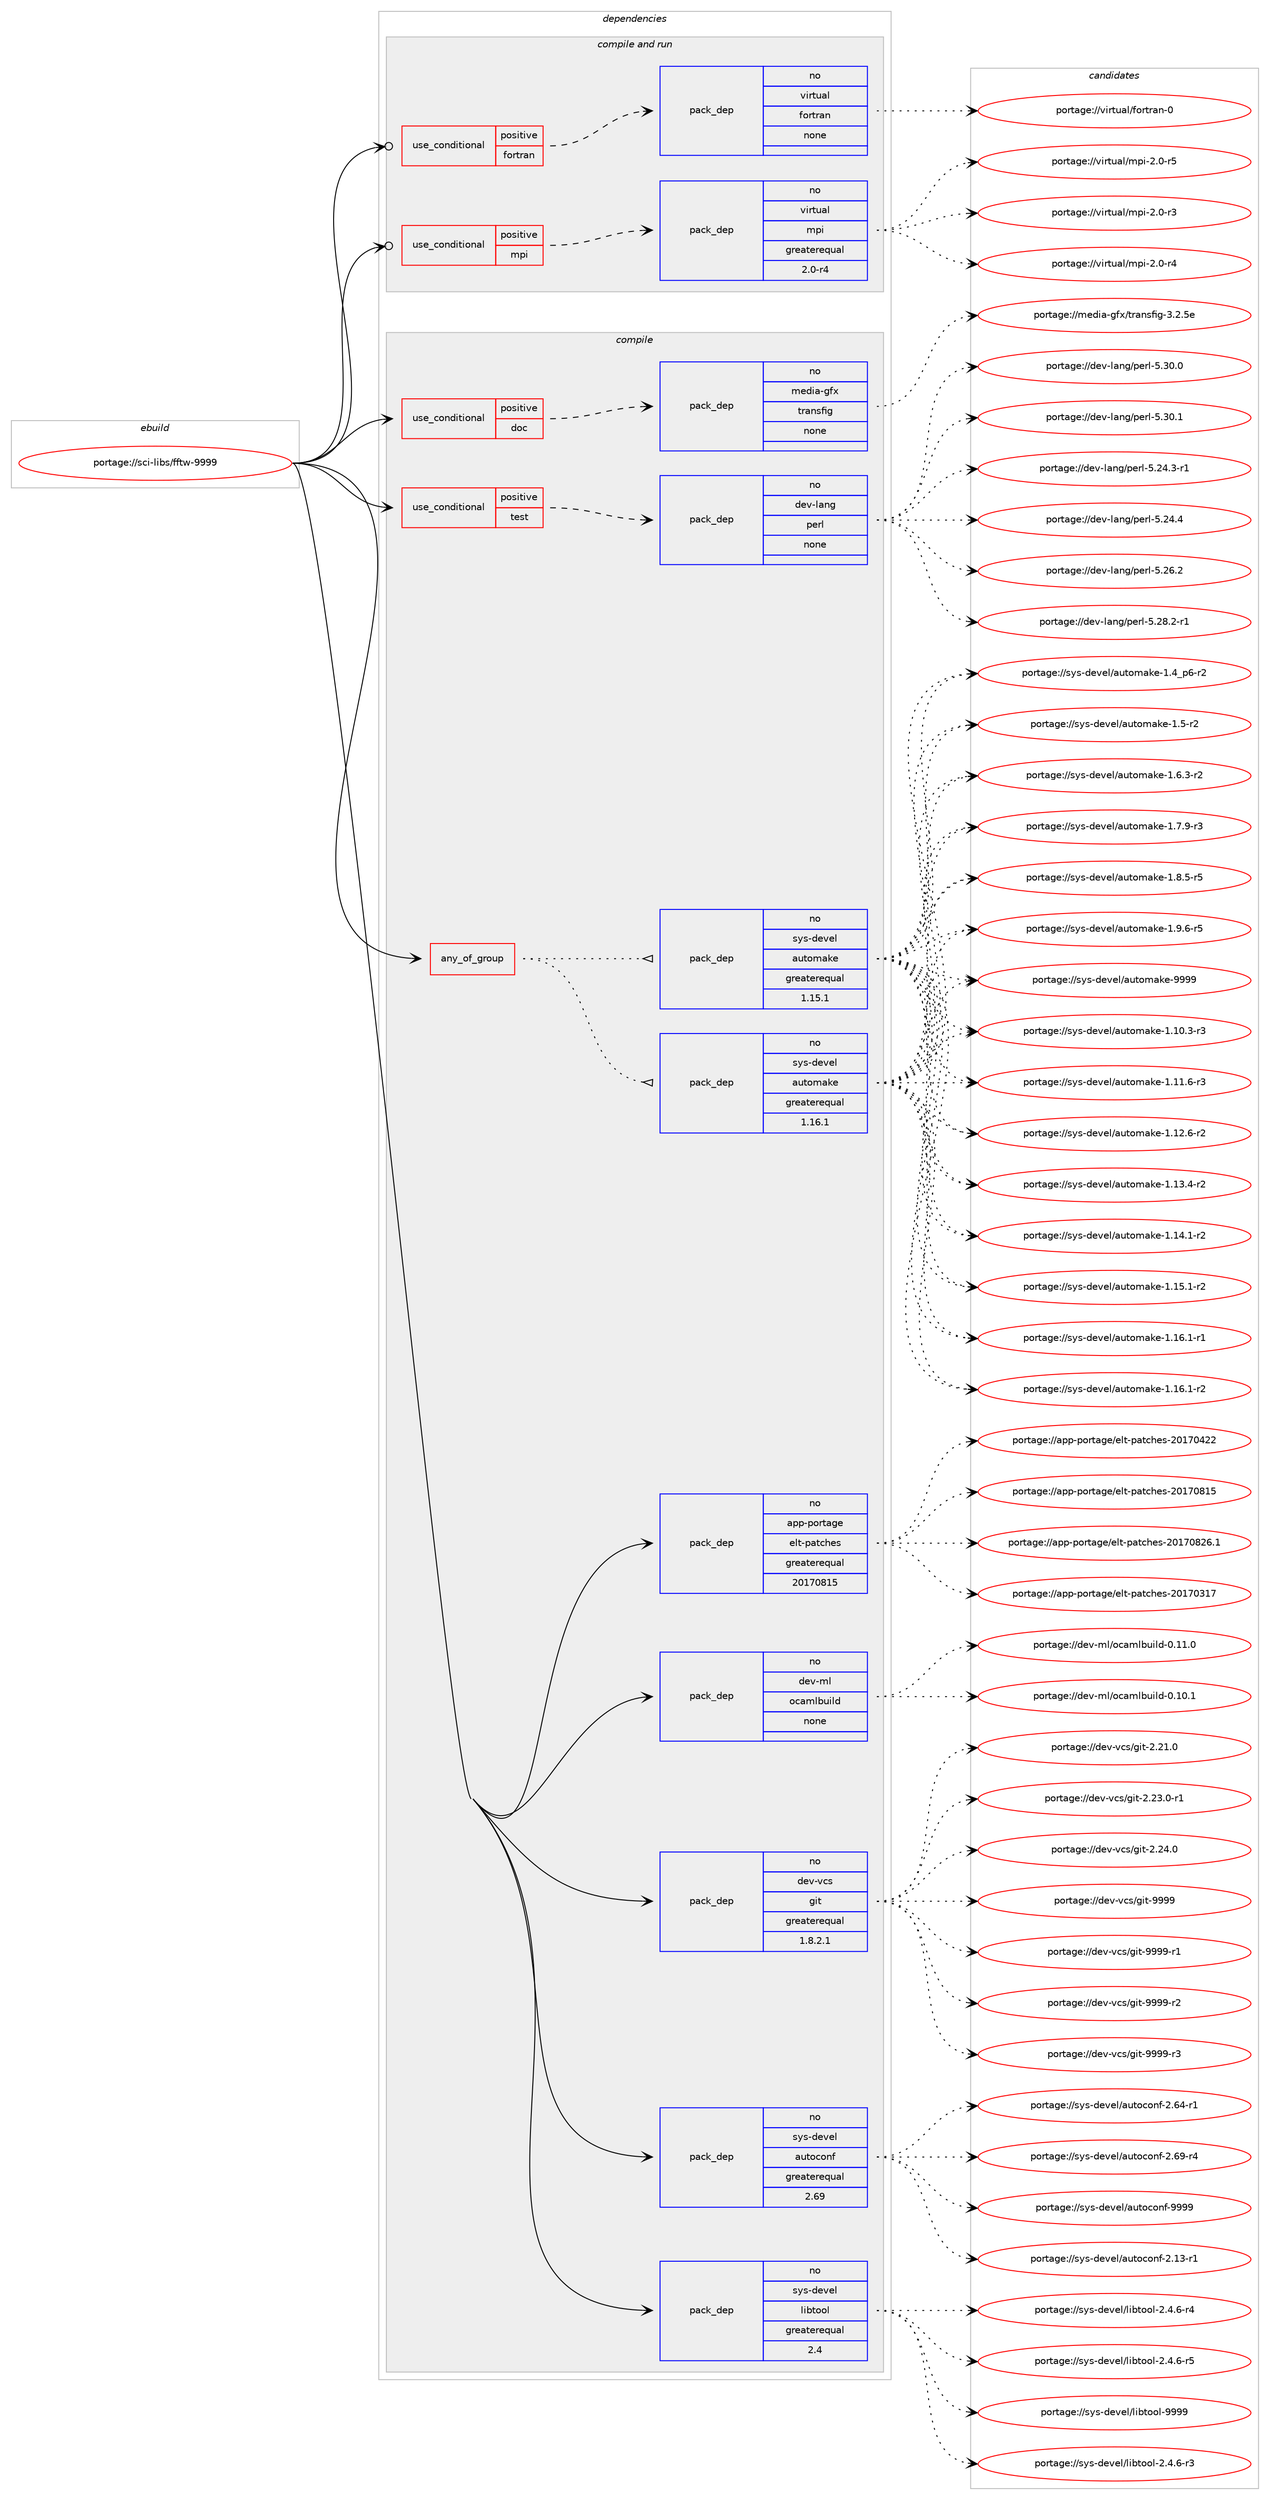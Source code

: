 digraph prolog {

# *************
# Graph options
# *************

newrank=true;
concentrate=true;
compound=true;
graph [rankdir=LR,fontname=Helvetica,fontsize=10,ranksep=1.5];#, ranksep=2.5, nodesep=0.2];
edge  [arrowhead=vee];
node  [fontname=Helvetica,fontsize=10];

# **********
# The ebuild
# **********

subgraph cluster_leftcol {
color=gray;
rank=same;
label=<<i>ebuild</i>>;
id [label="portage://sci-libs/fftw-9999", color=red, width=4, href="../sci-libs/fftw-9999.svg"];
}

# ****************
# The dependencies
# ****************

subgraph cluster_midcol {
color=gray;
label=<<i>dependencies</i>>;
subgraph cluster_compile {
fillcolor="#eeeeee";
style=filled;
label=<<i>compile</i>>;
subgraph any6402 {
dependency389827 [label=<<TABLE BORDER="0" CELLBORDER="1" CELLSPACING="0" CELLPADDING="4"><TR><TD CELLPADDING="10">any_of_group</TD></TR></TABLE>>, shape=none, color=red];subgraph pack286753 {
dependency389828 [label=<<TABLE BORDER="0" CELLBORDER="1" CELLSPACING="0" CELLPADDING="4" WIDTH="220"><TR><TD ROWSPAN="6" CELLPADDING="30">pack_dep</TD></TR><TR><TD WIDTH="110">no</TD></TR><TR><TD>sys-devel</TD></TR><TR><TD>automake</TD></TR><TR><TD>greaterequal</TD></TR><TR><TD>1.16.1</TD></TR></TABLE>>, shape=none, color=blue];
}
dependency389827:e -> dependency389828:w [weight=20,style="dotted",arrowhead="oinv"];
subgraph pack286754 {
dependency389829 [label=<<TABLE BORDER="0" CELLBORDER="1" CELLSPACING="0" CELLPADDING="4" WIDTH="220"><TR><TD ROWSPAN="6" CELLPADDING="30">pack_dep</TD></TR><TR><TD WIDTH="110">no</TD></TR><TR><TD>sys-devel</TD></TR><TR><TD>automake</TD></TR><TR><TD>greaterequal</TD></TR><TR><TD>1.15.1</TD></TR></TABLE>>, shape=none, color=blue];
}
dependency389827:e -> dependency389829:w [weight=20,style="dotted",arrowhead="oinv"];
}
id:e -> dependency389827:w [weight=20,style="solid",arrowhead="vee"];
subgraph cond96468 {
dependency389830 [label=<<TABLE BORDER="0" CELLBORDER="1" CELLSPACING="0" CELLPADDING="4"><TR><TD ROWSPAN="3" CELLPADDING="10">use_conditional</TD></TR><TR><TD>positive</TD></TR><TR><TD>doc</TD></TR></TABLE>>, shape=none, color=red];
subgraph pack286755 {
dependency389831 [label=<<TABLE BORDER="0" CELLBORDER="1" CELLSPACING="0" CELLPADDING="4" WIDTH="220"><TR><TD ROWSPAN="6" CELLPADDING="30">pack_dep</TD></TR><TR><TD WIDTH="110">no</TD></TR><TR><TD>media-gfx</TD></TR><TR><TD>transfig</TD></TR><TR><TD>none</TD></TR><TR><TD></TD></TR></TABLE>>, shape=none, color=blue];
}
dependency389830:e -> dependency389831:w [weight=20,style="dashed",arrowhead="vee"];
}
id:e -> dependency389830:w [weight=20,style="solid",arrowhead="vee"];
subgraph cond96469 {
dependency389832 [label=<<TABLE BORDER="0" CELLBORDER="1" CELLSPACING="0" CELLPADDING="4"><TR><TD ROWSPAN="3" CELLPADDING="10">use_conditional</TD></TR><TR><TD>positive</TD></TR><TR><TD>test</TD></TR></TABLE>>, shape=none, color=red];
subgraph pack286756 {
dependency389833 [label=<<TABLE BORDER="0" CELLBORDER="1" CELLSPACING="0" CELLPADDING="4" WIDTH="220"><TR><TD ROWSPAN="6" CELLPADDING="30">pack_dep</TD></TR><TR><TD WIDTH="110">no</TD></TR><TR><TD>dev-lang</TD></TR><TR><TD>perl</TD></TR><TR><TD>none</TD></TR><TR><TD></TD></TR></TABLE>>, shape=none, color=blue];
}
dependency389832:e -> dependency389833:w [weight=20,style="dashed",arrowhead="vee"];
}
id:e -> dependency389832:w [weight=20,style="solid",arrowhead="vee"];
subgraph pack286757 {
dependency389834 [label=<<TABLE BORDER="0" CELLBORDER="1" CELLSPACING="0" CELLPADDING="4" WIDTH="220"><TR><TD ROWSPAN="6" CELLPADDING="30">pack_dep</TD></TR><TR><TD WIDTH="110">no</TD></TR><TR><TD>app-portage</TD></TR><TR><TD>elt-patches</TD></TR><TR><TD>greaterequal</TD></TR><TR><TD>20170815</TD></TR></TABLE>>, shape=none, color=blue];
}
id:e -> dependency389834:w [weight=20,style="solid",arrowhead="vee"];
subgraph pack286758 {
dependency389835 [label=<<TABLE BORDER="0" CELLBORDER="1" CELLSPACING="0" CELLPADDING="4" WIDTH="220"><TR><TD ROWSPAN="6" CELLPADDING="30">pack_dep</TD></TR><TR><TD WIDTH="110">no</TD></TR><TR><TD>dev-ml</TD></TR><TR><TD>ocamlbuild</TD></TR><TR><TD>none</TD></TR><TR><TD></TD></TR></TABLE>>, shape=none, color=blue];
}
id:e -> dependency389835:w [weight=20,style="solid",arrowhead="vee"];
subgraph pack286759 {
dependency389836 [label=<<TABLE BORDER="0" CELLBORDER="1" CELLSPACING="0" CELLPADDING="4" WIDTH="220"><TR><TD ROWSPAN="6" CELLPADDING="30">pack_dep</TD></TR><TR><TD WIDTH="110">no</TD></TR><TR><TD>dev-vcs</TD></TR><TR><TD>git</TD></TR><TR><TD>greaterequal</TD></TR><TR><TD>1.8.2.1</TD></TR></TABLE>>, shape=none, color=blue];
}
id:e -> dependency389836:w [weight=20,style="solid",arrowhead="vee"];
subgraph pack286760 {
dependency389837 [label=<<TABLE BORDER="0" CELLBORDER="1" CELLSPACING="0" CELLPADDING="4" WIDTH="220"><TR><TD ROWSPAN="6" CELLPADDING="30">pack_dep</TD></TR><TR><TD WIDTH="110">no</TD></TR><TR><TD>sys-devel</TD></TR><TR><TD>autoconf</TD></TR><TR><TD>greaterequal</TD></TR><TR><TD>2.69</TD></TR></TABLE>>, shape=none, color=blue];
}
id:e -> dependency389837:w [weight=20,style="solid",arrowhead="vee"];
subgraph pack286761 {
dependency389838 [label=<<TABLE BORDER="0" CELLBORDER="1" CELLSPACING="0" CELLPADDING="4" WIDTH="220"><TR><TD ROWSPAN="6" CELLPADDING="30">pack_dep</TD></TR><TR><TD WIDTH="110">no</TD></TR><TR><TD>sys-devel</TD></TR><TR><TD>libtool</TD></TR><TR><TD>greaterequal</TD></TR><TR><TD>2.4</TD></TR></TABLE>>, shape=none, color=blue];
}
id:e -> dependency389838:w [weight=20,style="solid",arrowhead="vee"];
}
subgraph cluster_compileandrun {
fillcolor="#eeeeee";
style=filled;
label=<<i>compile and run</i>>;
subgraph cond96470 {
dependency389839 [label=<<TABLE BORDER="0" CELLBORDER="1" CELLSPACING="0" CELLPADDING="4"><TR><TD ROWSPAN="3" CELLPADDING="10">use_conditional</TD></TR><TR><TD>positive</TD></TR><TR><TD>fortran</TD></TR></TABLE>>, shape=none, color=red];
subgraph pack286762 {
dependency389840 [label=<<TABLE BORDER="0" CELLBORDER="1" CELLSPACING="0" CELLPADDING="4" WIDTH="220"><TR><TD ROWSPAN="6" CELLPADDING="30">pack_dep</TD></TR><TR><TD WIDTH="110">no</TD></TR><TR><TD>virtual</TD></TR><TR><TD>fortran</TD></TR><TR><TD>none</TD></TR><TR><TD></TD></TR></TABLE>>, shape=none, color=blue];
}
dependency389839:e -> dependency389840:w [weight=20,style="dashed",arrowhead="vee"];
}
id:e -> dependency389839:w [weight=20,style="solid",arrowhead="odotvee"];
subgraph cond96471 {
dependency389841 [label=<<TABLE BORDER="0" CELLBORDER="1" CELLSPACING="0" CELLPADDING="4"><TR><TD ROWSPAN="3" CELLPADDING="10">use_conditional</TD></TR><TR><TD>positive</TD></TR><TR><TD>mpi</TD></TR></TABLE>>, shape=none, color=red];
subgraph pack286763 {
dependency389842 [label=<<TABLE BORDER="0" CELLBORDER="1" CELLSPACING="0" CELLPADDING="4" WIDTH="220"><TR><TD ROWSPAN="6" CELLPADDING="30">pack_dep</TD></TR><TR><TD WIDTH="110">no</TD></TR><TR><TD>virtual</TD></TR><TR><TD>mpi</TD></TR><TR><TD>greaterequal</TD></TR><TR><TD>2.0-r4</TD></TR></TABLE>>, shape=none, color=blue];
}
dependency389841:e -> dependency389842:w [weight=20,style="dashed",arrowhead="vee"];
}
id:e -> dependency389841:w [weight=20,style="solid",arrowhead="odotvee"];
}
subgraph cluster_run {
fillcolor="#eeeeee";
style=filled;
label=<<i>run</i>>;
}
}

# **************
# The candidates
# **************

subgraph cluster_choices {
rank=same;
color=gray;
label=<<i>candidates</i>>;

subgraph choice286753 {
color=black;
nodesep=1;
choiceportage11512111545100101118101108479711711611110997107101454946494846514511451 [label="portage://sys-devel/automake-1.10.3-r3", color=red, width=4,href="../sys-devel/automake-1.10.3-r3.svg"];
choiceportage11512111545100101118101108479711711611110997107101454946494946544511451 [label="portage://sys-devel/automake-1.11.6-r3", color=red, width=4,href="../sys-devel/automake-1.11.6-r3.svg"];
choiceportage11512111545100101118101108479711711611110997107101454946495046544511450 [label="portage://sys-devel/automake-1.12.6-r2", color=red, width=4,href="../sys-devel/automake-1.12.6-r2.svg"];
choiceportage11512111545100101118101108479711711611110997107101454946495146524511450 [label="portage://sys-devel/automake-1.13.4-r2", color=red, width=4,href="../sys-devel/automake-1.13.4-r2.svg"];
choiceportage11512111545100101118101108479711711611110997107101454946495246494511450 [label="portage://sys-devel/automake-1.14.1-r2", color=red, width=4,href="../sys-devel/automake-1.14.1-r2.svg"];
choiceportage11512111545100101118101108479711711611110997107101454946495346494511450 [label="portage://sys-devel/automake-1.15.1-r2", color=red, width=4,href="../sys-devel/automake-1.15.1-r2.svg"];
choiceportage11512111545100101118101108479711711611110997107101454946495446494511449 [label="portage://sys-devel/automake-1.16.1-r1", color=red, width=4,href="../sys-devel/automake-1.16.1-r1.svg"];
choiceportage11512111545100101118101108479711711611110997107101454946495446494511450 [label="portage://sys-devel/automake-1.16.1-r2", color=red, width=4,href="../sys-devel/automake-1.16.1-r2.svg"];
choiceportage115121115451001011181011084797117116111109971071014549465295112544511450 [label="portage://sys-devel/automake-1.4_p6-r2", color=red, width=4,href="../sys-devel/automake-1.4_p6-r2.svg"];
choiceportage11512111545100101118101108479711711611110997107101454946534511450 [label="portage://sys-devel/automake-1.5-r2", color=red, width=4,href="../sys-devel/automake-1.5-r2.svg"];
choiceportage115121115451001011181011084797117116111109971071014549465446514511450 [label="portage://sys-devel/automake-1.6.3-r2", color=red, width=4,href="../sys-devel/automake-1.6.3-r2.svg"];
choiceportage115121115451001011181011084797117116111109971071014549465546574511451 [label="portage://sys-devel/automake-1.7.9-r3", color=red, width=4,href="../sys-devel/automake-1.7.9-r3.svg"];
choiceportage115121115451001011181011084797117116111109971071014549465646534511453 [label="portage://sys-devel/automake-1.8.5-r5", color=red, width=4,href="../sys-devel/automake-1.8.5-r5.svg"];
choiceportage115121115451001011181011084797117116111109971071014549465746544511453 [label="portage://sys-devel/automake-1.9.6-r5", color=red, width=4,href="../sys-devel/automake-1.9.6-r5.svg"];
choiceportage115121115451001011181011084797117116111109971071014557575757 [label="portage://sys-devel/automake-9999", color=red, width=4,href="../sys-devel/automake-9999.svg"];
dependency389828:e -> choiceportage11512111545100101118101108479711711611110997107101454946494846514511451:w [style=dotted,weight="100"];
dependency389828:e -> choiceportage11512111545100101118101108479711711611110997107101454946494946544511451:w [style=dotted,weight="100"];
dependency389828:e -> choiceportage11512111545100101118101108479711711611110997107101454946495046544511450:w [style=dotted,weight="100"];
dependency389828:e -> choiceportage11512111545100101118101108479711711611110997107101454946495146524511450:w [style=dotted,weight="100"];
dependency389828:e -> choiceportage11512111545100101118101108479711711611110997107101454946495246494511450:w [style=dotted,weight="100"];
dependency389828:e -> choiceportage11512111545100101118101108479711711611110997107101454946495346494511450:w [style=dotted,weight="100"];
dependency389828:e -> choiceportage11512111545100101118101108479711711611110997107101454946495446494511449:w [style=dotted,weight="100"];
dependency389828:e -> choiceportage11512111545100101118101108479711711611110997107101454946495446494511450:w [style=dotted,weight="100"];
dependency389828:e -> choiceportage115121115451001011181011084797117116111109971071014549465295112544511450:w [style=dotted,weight="100"];
dependency389828:e -> choiceportage11512111545100101118101108479711711611110997107101454946534511450:w [style=dotted,weight="100"];
dependency389828:e -> choiceportage115121115451001011181011084797117116111109971071014549465446514511450:w [style=dotted,weight="100"];
dependency389828:e -> choiceportage115121115451001011181011084797117116111109971071014549465546574511451:w [style=dotted,weight="100"];
dependency389828:e -> choiceportage115121115451001011181011084797117116111109971071014549465646534511453:w [style=dotted,weight="100"];
dependency389828:e -> choiceportage115121115451001011181011084797117116111109971071014549465746544511453:w [style=dotted,weight="100"];
dependency389828:e -> choiceportage115121115451001011181011084797117116111109971071014557575757:w [style=dotted,weight="100"];
}
subgraph choice286754 {
color=black;
nodesep=1;
choiceportage11512111545100101118101108479711711611110997107101454946494846514511451 [label="portage://sys-devel/automake-1.10.3-r3", color=red, width=4,href="../sys-devel/automake-1.10.3-r3.svg"];
choiceportage11512111545100101118101108479711711611110997107101454946494946544511451 [label="portage://sys-devel/automake-1.11.6-r3", color=red, width=4,href="../sys-devel/automake-1.11.6-r3.svg"];
choiceportage11512111545100101118101108479711711611110997107101454946495046544511450 [label="portage://sys-devel/automake-1.12.6-r2", color=red, width=4,href="../sys-devel/automake-1.12.6-r2.svg"];
choiceportage11512111545100101118101108479711711611110997107101454946495146524511450 [label="portage://sys-devel/automake-1.13.4-r2", color=red, width=4,href="../sys-devel/automake-1.13.4-r2.svg"];
choiceportage11512111545100101118101108479711711611110997107101454946495246494511450 [label="portage://sys-devel/automake-1.14.1-r2", color=red, width=4,href="../sys-devel/automake-1.14.1-r2.svg"];
choiceportage11512111545100101118101108479711711611110997107101454946495346494511450 [label="portage://sys-devel/automake-1.15.1-r2", color=red, width=4,href="../sys-devel/automake-1.15.1-r2.svg"];
choiceportage11512111545100101118101108479711711611110997107101454946495446494511449 [label="portage://sys-devel/automake-1.16.1-r1", color=red, width=4,href="../sys-devel/automake-1.16.1-r1.svg"];
choiceportage11512111545100101118101108479711711611110997107101454946495446494511450 [label="portage://sys-devel/automake-1.16.1-r2", color=red, width=4,href="../sys-devel/automake-1.16.1-r2.svg"];
choiceportage115121115451001011181011084797117116111109971071014549465295112544511450 [label="portage://sys-devel/automake-1.4_p6-r2", color=red, width=4,href="../sys-devel/automake-1.4_p6-r2.svg"];
choiceportage11512111545100101118101108479711711611110997107101454946534511450 [label="portage://sys-devel/automake-1.5-r2", color=red, width=4,href="../sys-devel/automake-1.5-r2.svg"];
choiceportage115121115451001011181011084797117116111109971071014549465446514511450 [label="portage://sys-devel/automake-1.6.3-r2", color=red, width=4,href="../sys-devel/automake-1.6.3-r2.svg"];
choiceportage115121115451001011181011084797117116111109971071014549465546574511451 [label="portage://sys-devel/automake-1.7.9-r3", color=red, width=4,href="../sys-devel/automake-1.7.9-r3.svg"];
choiceportage115121115451001011181011084797117116111109971071014549465646534511453 [label="portage://sys-devel/automake-1.8.5-r5", color=red, width=4,href="../sys-devel/automake-1.8.5-r5.svg"];
choiceportage115121115451001011181011084797117116111109971071014549465746544511453 [label="portage://sys-devel/automake-1.9.6-r5", color=red, width=4,href="../sys-devel/automake-1.9.6-r5.svg"];
choiceportage115121115451001011181011084797117116111109971071014557575757 [label="portage://sys-devel/automake-9999", color=red, width=4,href="../sys-devel/automake-9999.svg"];
dependency389829:e -> choiceportage11512111545100101118101108479711711611110997107101454946494846514511451:w [style=dotted,weight="100"];
dependency389829:e -> choiceportage11512111545100101118101108479711711611110997107101454946494946544511451:w [style=dotted,weight="100"];
dependency389829:e -> choiceportage11512111545100101118101108479711711611110997107101454946495046544511450:w [style=dotted,weight="100"];
dependency389829:e -> choiceportage11512111545100101118101108479711711611110997107101454946495146524511450:w [style=dotted,weight="100"];
dependency389829:e -> choiceportage11512111545100101118101108479711711611110997107101454946495246494511450:w [style=dotted,weight="100"];
dependency389829:e -> choiceportage11512111545100101118101108479711711611110997107101454946495346494511450:w [style=dotted,weight="100"];
dependency389829:e -> choiceportage11512111545100101118101108479711711611110997107101454946495446494511449:w [style=dotted,weight="100"];
dependency389829:e -> choiceportage11512111545100101118101108479711711611110997107101454946495446494511450:w [style=dotted,weight="100"];
dependency389829:e -> choiceportage115121115451001011181011084797117116111109971071014549465295112544511450:w [style=dotted,weight="100"];
dependency389829:e -> choiceportage11512111545100101118101108479711711611110997107101454946534511450:w [style=dotted,weight="100"];
dependency389829:e -> choiceportage115121115451001011181011084797117116111109971071014549465446514511450:w [style=dotted,weight="100"];
dependency389829:e -> choiceportage115121115451001011181011084797117116111109971071014549465546574511451:w [style=dotted,weight="100"];
dependency389829:e -> choiceportage115121115451001011181011084797117116111109971071014549465646534511453:w [style=dotted,weight="100"];
dependency389829:e -> choiceportage115121115451001011181011084797117116111109971071014549465746544511453:w [style=dotted,weight="100"];
dependency389829:e -> choiceportage115121115451001011181011084797117116111109971071014557575757:w [style=dotted,weight="100"];
}
subgraph choice286755 {
color=black;
nodesep=1;
choiceportage10910110010597451031021204711611497110115102105103455146504653101 [label="portage://media-gfx/transfig-3.2.5e", color=red, width=4,href="../media-gfx/transfig-3.2.5e.svg"];
dependency389831:e -> choiceportage10910110010597451031021204711611497110115102105103455146504653101:w [style=dotted,weight="100"];
}
subgraph choice286756 {
color=black;
nodesep=1;
choiceportage100101118451089711010347112101114108455346505246514511449 [label="portage://dev-lang/perl-5.24.3-r1", color=red, width=4,href="../dev-lang/perl-5.24.3-r1.svg"];
choiceportage10010111845108971101034711210111410845534650524652 [label="portage://dev-lang/perl-5.24.4", color=red, width=4,href="../dev-lang/perl-5.24.4.svg"];
choiceportage10010111845108971101034711210111410845534650544650 [label="portage://dev-lang/perl-5.26.2", color=red, width=4,href="../dev-lang/perl-5.26.2.svg"];
choiceportage100101118451089711010347112101114108455346505646504511449 [label="portage://dev-lang/perl-5.28.2-r1", color=red, width=4,href="../dev-lang/perl-5.28.2-r1.svg"];
choiceportage10010111845108971101034711210111410845534651484648 [label="portage://dev-lang/perl-5.30.0", color=red, width=4,href="../dev-lang/perl-5.30.0.svg"];
choiceportage10010111845108971101034711210111410845534651484649 [label="portage://dev-lang/perl-5.30.1", color=red, width=4,href="../dev-lang/perl-5.30.1.svg"];
dependency389833:e -> choiceportage100101118451089711010347112101114108455346505246514511449:w [style=dotted,weight="100"];
dependency389833:e -> choiceportage10010111845108971101034711210111410845534650524652:w [style=dotted,weight="100"];
dependency389833:e -> choiceportage10010111845108971101034711210111410845534650544650:w [style=dotted,weight="100"];
dependency389833:e -> choiceportage100101118451089711010347112101114108455346505646504511449:w [style=dotted,weight="100"];
dependency389833:e -> choiceportage10010111845108971101034711210111410845534651484648:w [style=dotted,weight="100"];
dependency389833:e -> choiceportage10010111845108971101034711210111410845534651484649:w [style=dotted,weight="100"];
}
subgraph choice286757 {
color=black;
nodesep=1;
choiceportage97112112451121111141169710310147101108116451129711699104101115455048495548514955 [label="portage://app-portage/elt-patches-20170317", color=red, width=4,href="../app-portage/elt-patches-20170317.svg"];
choiceportage97112112451121111141169710310147101108116451129711699104101115455048495548525050 [label="portage://app-portage/elt-patches-20170422", color=red, width=4,href="../app-portage/elt-patches-20170422.svg"];
choiceportage97112112451121111141169710310147101108116451129711699104101115455048495548564953 [label="portage://app-portage/elt-patches-20170815", color=red, width=4,href="../app-portage/elt-patches-20170815.svg"];
choiceportage971121124511211111411697103101471011081164511297116991041011154550484955485650544649 [label="portage://app-portage/elt-patches-20170826.1", color=red, width=4,href="../app-portage/elt-patches-20170826.1.svg"];
dependency389834:e -> choiceportage97112112451121111141169710310147101108116451129711699104101115455048495548514955:w [style=dotted,weight="100"];
dependency389834:e -> choiceportage97112112451121111141169710310147101108116451129711699104101115455048495548525050:w [style=dotted,weight="100"];
dependency389834:e -> choiceportage97112112451121111141169710310147101108116451129711699104101115455048495548564953:w [style=dotted,weight="100"];
dependency389834:e -> choiceportage971121124511211111411697103101471011081164511297116991041011154550484955485650544649:w [style=dotted,weight="100"];
}
subgraph choice286758 {
color=black;
nodesep=1;
choiceportage100101118451091084711199971091089811710510810045484649484649 [label="portage://dev-ml/ocamlbuild-0.10.1", color=red, width=4,href="../dev-ml/ocamlbuild-0.10.1.svg"];
choiceportage100101118451091084711199971091089811710510810045484649494648 [label="portage://dev-ml/ocamlbuild-0.11.0", color=red, width=4,href="../dev-ml/ocamlbuild-0.11.0.svg"];
dependency389835:e -> choiceportage100101118451091084711199971091089811710510810045484649484649:w [style=dotted,weight="100"];
dependency389835:e -> choiceportage100101118451091084711199971091089811710510810045484649494648:w [style=dotted,weight="100"];
}
subgraph choice286759 {
color=black;
nodesep=1;
choiceportage10010111845118991154710310511645504650494648 [label="portage://dev-vcs/git-2.21.0", color=red, width=4,href="../dev-vcs/git-2.21.0.svg"];
choiceportage100101118451189911547103105116455046505146484511449 [label="portage://dev-vcs/git-2.23.0-r1", color=red, width=4,href="../dev-vcs/git-2.23.0-r1.svg"];
choiceportage10010111845118991154710310511645504650524648 [label="portage://dev-vcs/git-2.24.0", color=red, width=4,href="../dev-vcs/git-2.24.0.svg"];
choiceportage1001011184511899115471031051164557575757 [label="portage://dev-vcs/git-9999", color=red, width=4,href="../dev-vcs/git-9999.svg"];
choiceportage10010111845118991154710310511645575757574511449 [label="portage://dev-vcs/git-9999-r1", color=red, width=4,href="../dev-vcs/git-9999-r1.svg"];
choiceportage10010111845118991154710310511645575757574511450 [label="portage://dev-vcs/git-9999-r2", color=red, width=4,href="../dev-vcs/git-9999-r2.svg"];
choiceportage10010111845118991154710310511645575757574511451 [label="portage://dev-vcs/git-9999-r3", color=red, width=4,href="../dev-vcs/git-9999-r3.svg"];
dependency389836:e -> choiceportage10010111845118991154710310511645504650494648:w [style=dotted,weight="100"];
dependency389836:e -> choiceportage100101118451189911547103105116455046505146484511449:w [style=dotted,weight="100"];
dependency389836:e -> choiceportage10010111845118991154710310511645504650524648:w [style=dotted,weight="100"];
dependency389836:e -> choiceportage1001011184511899115471031051164557575757:w [style=dotted,weight="100"];
dependency389836:e -> choiceportage10010111845118991154710310511645575757574511449:w [style=dotted,weight="100"];
dependency389836:e -> choiceportage10010111845118991154710310511645575757574511450:w [style=dotted,weight="100"];
dependency389836:e -> choiceportage10010111845118991154710310511645575757574511451:w [style=dotted,weight="100"];
}
subgraph choice286760 {
color=black;
nodesep=1;
choiceportage1151211154510010111810110847971171161119911111010245504649514511449 [label="portage://sys-devel/autoconf-2.13-r1", color=red, width=4,href="../sys-devel/autoconf-2.13-r1.svg"];
choiceportage1151211154510010111810110847971171161119911111010245504654524511449 [label="portage://sys-devel/autoconf-2.64-r1", color=red, width=4,href="../sys-devel/autoconf-2.64-r1.svg"];
choiceportage1151211154510010111810110847971171161119911111010245504654574511452 [label="portage://sys-devel/autoconf-2.69-r4", color=red, width=4,href="../sys-devel/autoconf-2.69-r4.svg"];
choiceportage115121115451001011181011084797117116111991111101024557575757 [label="portage://sys-devel/autoconf-9999", color=red, width=4,href="../sys-devel/autoconf-9999.svg"];
dependency389837:e -> choiceportage1151211154510010111810110847971171161119911111010245504649514511449:w [style=dotted,weight="100"];
dependency389837:e -> choiceportage1151211154510010111810110847971171161119911111010245504654524511449:w [style=dotted,weight="100"];
dependency389837:e -> choiceportage1151211154510010111810110847971171161119911111010245504654574511452:w [style=dotted,weight="100"];
dependency389837:e -> choiceportage115121115451001011181011084797117116111991111101024557575757:w [style=dotted,weight="100"];
}
subgraph choice286761 {
color=black;
nodesep=1;
choiceportage1151211154510010111810110847108105981161111111084550465246544511451 [label="portage://sys-devel/libtool-2.4.6-r3", color=red, width=4,href="../sys-devel/libtool-2.4.6-r3.svg"];
choiceportage1151211154510010111810110847108105981161111111084550465246544511452 [label="portage://sys-devel/libtool-2.4.6-r4", color=red, width=4,href="../sys-devel/libtool-2.4.6-r4.svg"];
choiceportage1151211154510010111810110847108105981161111111084550465246544511453 [label="portage://sys-devel/libtool-2.4.6-r5", color=red, width=4,href="../sys-devel/libtool-2.4.6-r5.svg"];
choiceportage1151211154510010111810110847108105981161111111084557575757 [label="portage://sys-devel/libtool-9999", color=red, width=4,href="../sys-devel/libtool-9999.svg"];
dependency389838:e -> choiceportage1151211154510010111810110847108105981161111111084550465246544511451:w [style=dotted,weight="100"];
dependency389838:e -> choiceportage1151211154510010111810110847108105981161111111084550465246544511452:w [style=dotted,weight="100"];
dependency389838:e -> choiceportage1151211154510010111810110847108105981161111111084550465246544511453:w [style=dotted,weight="100"];
dependency389838:e -> choiceportage1151211154510010111810110847108105981161111111084557575757:w [style=dotted,weight="100"];
}
subgraph choice286762 {
color=black;
nodesep=1;
choiceportage1181051141161179710847102111114116114971104548 [label="portage://virtual/fortran-0", color=red, width=4,href="../virtual/fortran-0.svg"];
dependency389840:e -> choiceportage1181051141161179710847102111114116114971104548:w [style=dotted,weight="100"];
}
subgraph choice286763 {
color=black;
nodesep=1;
choiceportage1181051141161179710847109112105455046484511451 [label="portage://virtual/mpi-2.0-r3", color=red, width=4,href="../virtual/mpi-2.0-r3.svg"];
choiceportage1181051141161179710847109112105455046484511452 [label="portage://virtual/mpi-2.0-r4", color=red, width=4,href="../virtual/mpi-2.0-r4.svg"];
choiceportage1181051141161179710847109112105455046484511453 [label="portage://virtual/mpi-2.0-r5", color=red, width=4,href="../virtual/mpi-2.0-r5.svg"];
dependency389842:e -> choiceportage1181051141161179710847109112105455046484511451:w [style=dotted,weight="100"];
dependency389842:e -> choiceportage1181051141161179710847109112105455046484511452:w [style=dotted,weight="100"];
dependency389842:e -> choiceportage1181051141161179710847109112105455046484511453:w [style=dotted,weight="100"];
}
}

}

